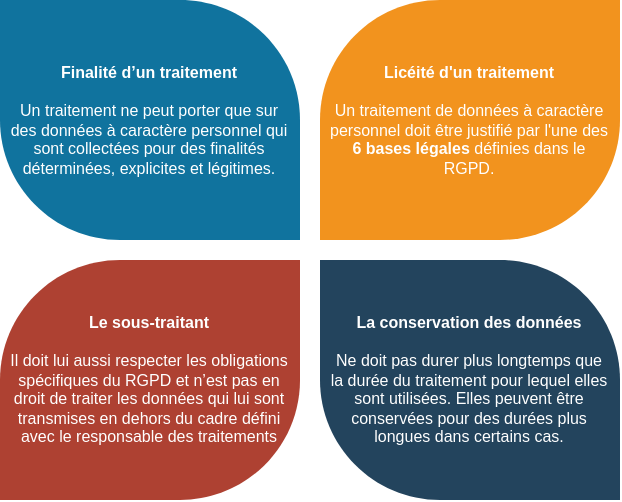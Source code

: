 <mxfile version="10.5.8" type="device"><diagram id="4PlecPv5tx2j9hLhfXHK" name="Page-1"><mxGraphModel dx="1010" dy="631" grid="1" gridSize="10" guides="1" tooltips="1" connect="1" arrows="1" fold="1" page="1" pageScale="1" pageWidth="1169" pageHeight="827" math="0" shadow="0"><root><mxCell id="0"/><mxCell id="1" parent="0"/><mxCell id="3Yqr74ZMcLCgfmmcizxM-1" value="&lt;div style=&quot;font-size: 8px&quot;&gt;&lt;b style=&quot;font-size: 8px&quot;&gt;&lt;font style=&quot;font-size: 8px&quot;&gt;Finalité d’un traitement&lt;/font&gt;&lt;/b&gt;&lt;/div&gt;&lt;div style=&quot;font-size: 8px&quot;&gt;&lt;br style=&quot;font-size: 8px&quot;&gt;&lt;/div&gt;&lt;div style=&quot;font-size: 8px&quot;&gt;&lt;font style=&quot;font-size: 8px&quot;&gt;Un traitement ne peut porter que sur des&amp;nbsp;&lt;/font&gt;&lt;span&gt;données à caractère personnel qui sont&amp;nbsp;&lt;/span&gt;&lt;span&gt;collectées pour des finalités déterminées,&amp;nbsp;&lt;/span&gt;&lt;span&gt;explicites et légitimes.&lt;/span&gt;&lt;/div&gt;" style="shape=mxgraph.basic.diag_round_rect;dx=37;flipH=1;html=1;fillColor=#10739E;strokeColor=none;shadow=0;fontSize=8;fontColor=#FFFFFF;align=center;fontStyle=0;whiteSpace=wrap;strokeWidth=8;spacing=2;spacingRight=5;spacingLeft=4;" vertex="1" parent="1"><mxGeometry x="20" y="30" width="150" height="120" as="geometry"/></mxCell><mxCell id="3Yqr74ZMcLCgfmmcizxM-2" value="&lt;div style=&quot;font-size: 8px&quot;&gt;&lt;b&gt;Licéité d'un traitement&lt;/b&gt;&lt;/div&gt;&lt;div style=&quot;font-size: 8px&quot;&gt;&lt;b&gt;&lt;br&gt;&lt;/b&gt;&lt;/div&gt;&lt;div style=&quot;font-size: 8px&quot;&gt;&lt;span style=&quot;font-size: 8px&quot;&gt;Un traitement de données à caractère&lt;/span&gt;&lt;/div&gt;&lt;div style=&quot;font-size: 8px&quot;&gt;personnel doit être justifié par l'une des &lt;b&gt;6&amp;nbsp;&lt;/b&gt;&lt;b&gt;bases légales&lt;/b&gt;&lt;span&gt; définies dans le RGPD.&lt;/span&gt;&lt;/div&gt;" style="shape=mxgraph.basic.diag_round_rect;dx=37;html=1;fillColor=#F2931E;strokeColor=none;shadow=0;fontSize=8;fontColor=#FFFFFF;align=center;fontStyle=0;whiteSpace=wrap;strokeWidth=8;spacing=2;spacingRight=5;spacingLeft=4;" vertex="1" parent="1"><mxGeometry x="180" y="30" width="150" height="120" as="geometry"/></mxCell><mxCell id="3Yqr74ZMcLCgfmmcizxM-3" value="&lt;div style=&quot;font-size: 8px&quot;&gt;&lt;b style=&quot;font-size: 8px&quot;&gt;Le sous-traitant&lt;/b&gt;&lt;/div&gt;&lt;div style=&quot;font-size: 8px&quot;&gt;&lt;b style=&quot;font-size: 8px&quot;&gt;&lt;br style=&quot;font-size: 8px&quot;&gt;&lt;/b&gt;&lt;/div&gt;&lt;div style=&quot;font-size: 8px&quot;&gt;Il doit lui aussi respecter les obligations&lt;/div&gt;&lt;div style=&quot;font-size: 8px&quot;&gt;spécifiques du RGPD et n’est pas en droit&amp;nbsp;&lt;span&gt;de traiter les données qui lui sont&lt;/span&gt;&lt;/div&gt;&lt;div style=&quot;font-size: 8px&quot;&gt;transmises en dehors du cadre défini avec le responsable des traitements&lt;/div&gt;" style="shape=mxgraph.basic.diag_round_rect;dx=37;flipH=1;flipV=1;html=1;fillColor=#AE4132;strokeColor=none;shadow=0;fontSize=8;fontColor=#FFFFFF;align=center;fontStyle=0;whiteSpace=wrap;strokeWidth=8;spacing=2;spacingRight=5;spacingLeft=4;" vertex="1" parent="1"><mxGeometry x="20" y="160" width="150" height="120" as="geometry"/></mxCell><mxCell id="3Yqr74ZMcLCgfmmcizxM-4" value="&lt;div style=&quot;font-size: 8px&quot;&gt;&lt;b style=&quot;font-size: 8px&quot;&gt;La conservation des données&lt;/b&gt;&lt;/div&gt;&lt;div style=&quot;font-size: 8px&quot;&gt;&lt;b style=&quot;font-size: 8px&quot;&gt;&lt;br style=&quot;font-size: 8px&quot;&gt;&lt;/b&gt;&lt;/div&gt;&lt;div style=&quot;font-size: 8px&quot;&gt;Ne doit pas durer plus longtemps que la&amp;nbsp;&lt;span&gt;durée du traitement pour lequel elles sont&amp;nbsp;&lt;/span&gt;&lt;span&gt;utilisées. Elles peuvent être conservées&amp;nbsp;&lt;/span&gt;&lt;span&gt;pour des durées plus longues dans certains&amp;nbsp;&lt;/span&gt;&lt;span&gt;cas.&lt;/span&gt;&lt;/div&gt;" style="shape=mxgraph.basic.diag_round_rect;dx=37;flipV=1;html=1;fillColor=#23445D;strokeColor=none;shadow=0;fontSize=8;fontColor=#FFFFFF;align=center;fontStyle=0;whiteSpace=wrap;strokeWidth=8;spacing=2;spacingRight=5;spacingLeft=4;" vertex="1" parent="1"><mxGeometry x="180" y="160" width="150" height="120" as="geometry"/></mxCell></root></mxGraphModel></diagram></mxfile>